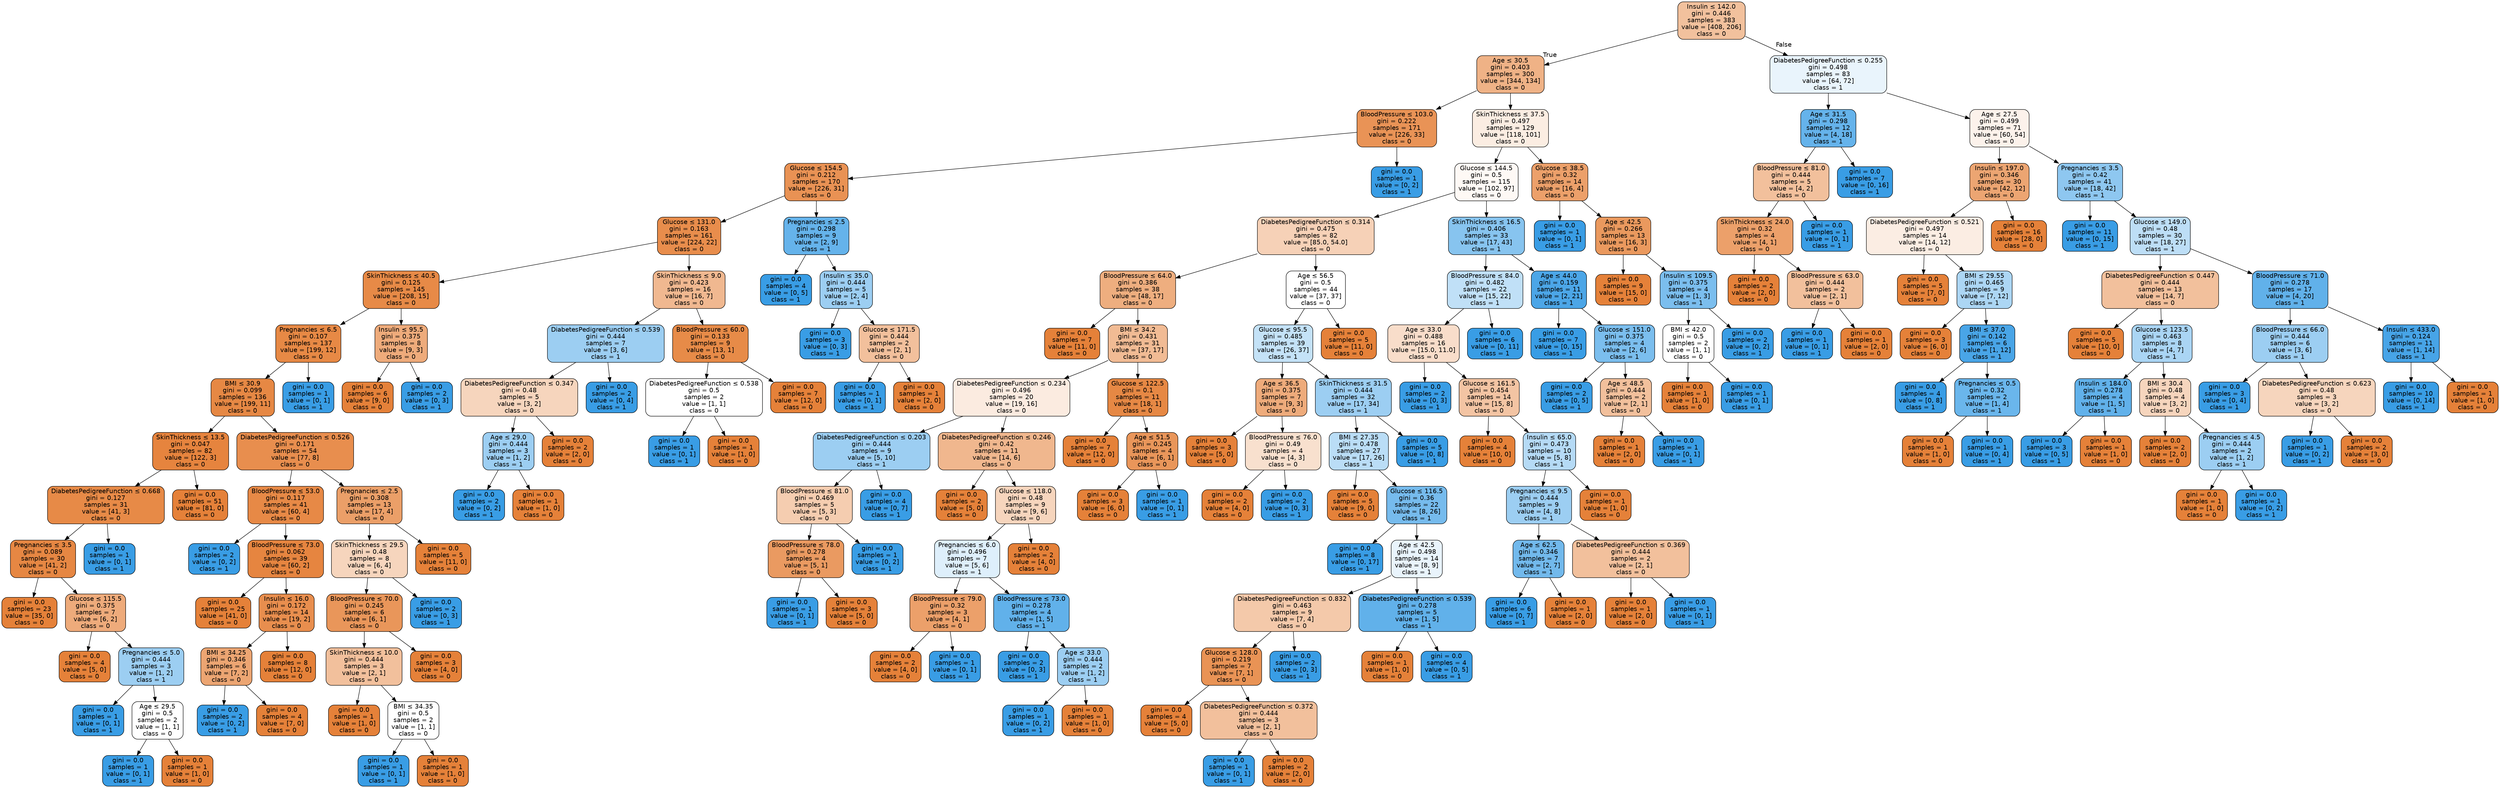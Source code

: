 digraph Tree {
node [shape=box, style="filled, rounded", color="black", fontname="helvetica"] ;
edge [fontname="helvetica"] ;
0 [label=<Insulin &le; 142.0<br/>gini = 0.446<br/>samples = 383<br/>value = [408, 206]<br/>class = 0>, fillcolor="#f2c19d"] ;
1 [label=<Age &le; 30.5<br/>gini = 0.403<br/>samples = 300<br/>value = [344, 134]<br/>class = 0>, fillcolor="#efb286"] ;
0 -> 1 [labeldistance=2.5, labelangle=45, headlabel="True"] ;
2 [label=<BloodPressure &le; 103.0<br/>gini = 0.222<br/>samples = 171<br/>value = [226, 33]<br/>class = 0>, fillcolor="#e99356"] ;
1 -> 2 ;
3 [label=<Glucose &le; 154.5<br/>gini = 0.212<br/>samples = 170<br/>value = [226, 31]<br/>class = 0>, fillcolor="#e99254"] ;
2 -> 3 ;
4 [label=<Glucose &le; 131.0<br/>gini = 0.163<br/>samples = 161<br/>value = [224, 22]<br/>class = 0>, fillcolor="#e88d4c"] ;
3 -> 4 ;
5 [label=<SkinThickness &le; 40.5<br/>gini = 0.125<br/>samples = 145<br/>value = [208, 15]<br/>class = 0>, fillcolor="#e78a47"] ;
4 -> 5 ;
6 [label=<Pregnancies &le; 6.5<br/>gini = 0.107<br/>samples = 137<br/>value = [199, 12]<br/>class = 0>, fillcolor="#e78945"] ;
5 -> 6 ;
7 [label=<BMI &le; 30.9<br/>gini = 0.099<br/>samples = 136<br/>value = [199, 11]<br/>class = 0>, fillcolor="#e68844"] ;
6 -> 7 ;
8 [label=<SkinThickness &le; 13.5<br/>gini = 0.047<br/>samples = 82<br/>value = [122, 3]<br/>class = 0>, fillcolor="#e6843e"] ;
7 -> 8 ;
9 [label=<DiabetesPedigreeFunction &le; 0.668<br/>gini = 0.127<br/>samples = 31<br/>value = [41, 3]<br/>class = 0>, fillcolor="#e78a47"] ;
8 -> 9 ;
10 [label=<Pregnancies &le; 3.5<br/>gini = 0.089<br/>samples = 30<br/>value = [41, 2]<br/>class = 0>, fillcolor="#e68743"] ;
9 -> 10 ;
11 [label=<gini = 0.0<br/>samples = 23<br/>value = [35, 0]<br/>class = 0>, fillcolor="#e58139"] ;
10 -> 11 ;
12 [label=<Glucose &le; 115.5<br/>gini = 0.375<br/>samples = 7<br/>value = [6, 2]<br/>class = 0>, fillcolor="#eeab7b"] ;
10 -> 12 ;
13 [label=<gini = 0.0<br/>samples = 4<br/>value = [5, 0]<br/>class = 0>, fillcolor="#e58139"] ;
12 -> 13 ;
14 [label=<Pregnancies &le; 5.0<br/>gini = 0.444<br/>samples = 3<br/>value = [1, 2]<br/>class = 1>, fillcolor="#9ccef2"] ;
12 -> 14 ;
15 [label=<gini = 0.0<br/>samples = 1<br/>value = [0, 1]<br/>class = 1>, fillcolor="#399de5"] ;
14 -> 15 ;
16 [label=<Age &le; 29.5<br/>gini = 0.5<br/>samples = 2<br/>value = [1, 1]<br/>class = 0>, fillcolor="#ffffff"] ;
14 -> 16 ;
17 [label=<gini = 0.0<br/>samples = 1<br/>value = [0, 1]<br/>class = 1>, fillcolor="#399de5"] ;
16 -> 17 ;
18 [label=<gini = 0.0<br/>samples = 1<br/>value = [1, 0]<br/>class = 0>, fillcolor="#e58139"] ;
16 -> 18 ;
19 [label=<gini = 0.0<br/>samples = 1<br/>value = [0, 1]<br/>class = 1>, fillcolor="#399de5"] ;
9 -> 19 ;
20 [label=<gini = 0.0<br/>samples = 51<br/>value = [81, 0]<br/>class = 0>, fillcolor="#e58139"] ;
8 -> 20 ;
21 [label=<DiabetesPedigreeFunction &le; 0.526<br/>gini = 0.171<br/>samples = 54<br/>value = [77, 8]<br/>class = 0>, fillcolor="#e88e4e"] ;
7 -> 21 ;
22 [label=<BloodPressure &le; 53.0<br/>gini = 0.117<br/>samples = 41<br/>value = [60, 4]<br/>class = 0>, fillcolor="#e78946"] ;
21 -> 22 ;
23 [label=<gini = 0.0<br/>samples = 2<br/>value = [0, 2]<br/>class = 1>, fillcolor="#399de5"] ;
22 -> 23 ;
24 [label=<BloodPressure &le; 73.0<br/>gini = 0.062<br/>samples = 39<br/>value = [60, 2]<br/>class = 0>, fillcolor="#e68540"] ;
22 -> 24 ;
25 [label=<gini = 0.0<br/>samples = 25<br/>value = [41, 0]<br/>class = 0>, fillcolor="#e58139"] ;
24 -> 25 ;
26 [label=<Insulin &le; 16.0<br/>gini = 0.172<br/>samples = 14<br/>value = [19, 2]<br/>class = 0>, fillcolor="#e88e4e"] ;
24 -> 26 ;
27 [label=<BMI &le; 34.25<br/>gini = 0.346<br/>samples = 6<br/>value = [7, 2]<br/>class = 0>, fillcolor="#eca572"] ;
26 -> 27 ;
28 [label=<gini = 0.0<br/>samples = 2<br/>value = [0, 2]<br/>class = 1>, fillcolor="#399de5"] ;
27 -> 28 ;
29 [label=<gini = 0.0<br/>samples = 4<br/>value = [7, 0]<br/>class = 0>, fillcolor="#e58139"] ;
27 -> 29 ;
30 [label=<gini = 0.0<br/>samples = 8<br/>value = [12, 0]<br/>class = 0>, fillcolor="#e58139"] ;
26 -> 30 ;
31 [label=<Pregnancies &le; 2.5<br/>gini = 0.308<br/>samples = 13<br/>value = [17, 4]<br/>class = 0>, fillcolor="#eb9f68"] ;
21 -> 31 ;
32 [label=<SkinThickness &le; 29.5<br/>gini = 0.48<br/>samples = 8<br/>value = [6, 4]<br/>class = 0>, fillcolor="#f6d5bd"] ;
31 -> 32 ;
33 [label=<BloodPressure &le; 70.0<br/>gini = 0.245<br/>samples = 6<br/>value = [6, 1]<br/>class = 0>, fillcolor="#e9965a"] ;
32 -> 33 ;
34 [label=<SkinThickness &le; 10.0<br/>gini = 0.444<br/>samples = 3<br/>value = [2, 1]<br/>class = 0>, fillcolor="#f2c09c"] ;
33 -> 34 ;
35 [label=<gini = 0.0<br/>samples = 1<br/>value = [1, 0]<br/>class = 0>, fillcolor="#e58139"] ;
34 -> 35 ;
36 [label=<BMI &le; 34.35<br/>gini = 0.5<br/>samples = 2<br/>value = [1, 1]<br/>class = 0>, fillcolor="#ffffff"] ;
34 -> 36 ;
37 [label=<gini = 0.0<br/>samples = 1<br/>value = [0, 1]<br/>class = 1>, fillcolor="#399de5"] ;
36 -> 37 ;
38 [label=<gini = 0.0<br/>samples = 1<br/>value = [1, 0]<br/>class = 0>, fillcolor="#e58139"] ;
36 -> 38 ;
39 [label=<gini = 0.0<br/>samples = 3<br/>value = [4, 0]<br/>class = 0>, fillcolor="#e58139"] ;
33 -> 39 ;
40 [label=<gini = 0.0<br/>samples = 2<br/>value = [0, 3]<br/>class = 1>, fillcolor="#399de5"] ;
32 -> 40 ;
41 [label=<gini = 0.0<br/>samples = 5<br/>value = [11, 0]<br/>class = 0>, fillcolor="#e58139"] ;
31 -> 41 ;
42 [label=<gini = 0.0<br/>samples = 1<br/>value = [0, 1]<br/>class = 1>, fillcolor="#399de5"] ;
6 -> 42 ;
43 [label=<Insulin &le; 95.5<br/>gini = 0.375<br/>samples = 8<br/>value = [9, 3]<br/>class = 0>, fillcolor="#eeab7b"] ;
5 -> 43 ;
44 [label=<gini = 0.0<br/>samples = 6<br/>value = [9, 0]<br/>class = 0>, fillcolor="#e58139"] ;
43 -> 44 ;
45 [label=<gini = 0.0<br/>samples = 2<br/>value = [0, 3]<br/>class = 1>, fillcolor="#399de5"] ;
43 -> 45 ;
46 [label=<SkinThickness &le; 9.0<br/>gini = 0.423<br/>samples = 16<br/>value = [16, 7]<br/>class = 0>, fillcolor="#f0b890"] ;
4 -> 46 ;
47 [label=<DiabetesPedigreeFunction &le; 0.539<br/>gini = 0.444<br/>samples = 7<br/>value = [3, 6]<br/>class = 1>, fillcolor="#9ccef2"] ;
46 -> 47 ;
48 [label=<DiabetesPedigreeFunction &le; 0.347<br/>gini = 0.48<br/>samples = 5<br/>value = [3, 2]<br/>class = 0>, fillcolor="#f6d5bd"] ;
47 -> 48 ;
49 [label=<Age &le; 29.0<br/>gini = 0.444<br/>samples = 3<br/>value = [1, 2]<br/>class = 1>, fillcolor="#9ccef2"] ;
48 -> 49 ;
50 [label=<gini = 0.0<br/>samples = 2<br/>value = [0, 2]<br/>class = 1>, fillcolor="#399de5"] ;
49 -> 50 ;
51 [label=<gini = 0.0<br/>samples = 1<br/>value = [1, 0]<br/>class = 0>, fillcolor="#e58139"] ;
49 -> 51 ;
52 [label=<gini = 0.0<br/>samples = 2<br/>value = [2, 0]<br/>class = 0>, fillcolor="#e58139"] ;
48 -> 52 ;
53 [label=<gini = 0.0<br/>samples = 2<br/>value = [0, 4]<br/>class = 1>, fillcolor="#399de5"] ;
47 -> 53 ;
54 [label=<BloodPressure &le; 60.0<br/>gini = 0.133<br/>samples = 9<br/>value = [13, 1]<br/>class = 0>, fillcolor="#e78b48"] ;
46 -> 54 ;
55 [label=<DiabetesPedigreeFunction &le; 0.538<br/>gini = 0.5<br/>samples = 2<br/>value = [1, 1]<br/>class = 0>, fillcolor="#ffffff"] ;
54 -> 55 ;
56 [label=<gini = 0.0<br/>samples = 1<br/>value = [0, 1]<br/>class = 1>, fillcolor="#399de5"] ;
55 -> 56 ;
57 [label=<gini = 0.0<br/>samples = 1<br/>value = [1, 0]<br/>class = 0>, fillcolor="#e58139"] ;
55 -> 57 ;
58 [label=<gini = 0.0<br/>samples = 7<br/>value = [12, 0]<br/>class = 0>, fillcolor="#e58139"] ;
54 -> 58 ;
59 [label=<Pregnancies &le; 2.5<br/>gini = 0.298<br/>samples = 9<br/>value = [2, 9]<br/>class = 1>, fillcolor="#65b3eb"] ;
3 -> 59 ;
60 [label=<gini = 0.0<br/>samples = 4<br/>value = [0, 5]<br/>class = 1>, fillcolor="#399de5"] ;
59 -> 60 ;
61 [label=<Insulin &le; 35.0<br/>gini = 0.444<br/>samples = 5<br/>value = [2, 4]<br/>class = 1>, fillcolor="#9ccef2"] ;
59 -> 61 ;
62 [label=<gini = 0.0<br/>samples = 3<br/>value = [0, 3]<br/>class = 1>, fillcolor="#399de5"] ;
61 -> 62 ;
63 [label=<Glucose &le; 171.5<br/>gini = 0.444<br/>samples = 2<br/>value = [2, 1]<br/>class = 0>, fillcolor="#f2c09c"] ;
61 -> 63 ;
64 [label=<gini = 0.0<br/>samples = 1<br/>value = [0, 1]<br/>class = 1>, fillcolor="#399de5"] ;
63 -> 64 ;
65 [label=<gini = 0.0<br/>samples = 1<br/>value = [2, 0]<br/>class = 0>, fillcolor="#e58139"] ;
63 -> 65 ;
66 [label=<gini = 0.0<br/>samples = 1<br/>value = [0, 2]<br/>class = 1>, fillcolor="#399de5"] ;
2 -> 66 ;
67 [label=<SkinThickness &le; 37.5<br/>gini = 0.497<br/>samples = 129<br/>value = [118, 101]<br/>class = 0>, fillcolor="#fbede2"] ;
1 -> 67 ;
68 [label=<Glucose &le; 144.5<br/>gini = 0.5<br/>samples = 115<br/>value = [102, 97]<br/>class = 0>, fillcolor="#fef9f5"] ;
67 -> 68 ;
69 [label=<DiabetesPedigreeFunction &le; 0.314<br/>gini = 0.475<br/>samples = 82<br/>value = [85.0, 54.0]<br/>class = 0>, fillcolor="#f6d1b7"] ;
68 -> 69 ;
70 [label=<BloodPressure &le; 64.0<br/>gini = 0.386<br/>samples = 38<br/>value = [48, 17]<br/>class = 0>, fillcolor="#eeae7f"] ;
69 -> 70 ;
71 [label=<gini = 0.0<br/>samples = 7<br/>value = [11, 0]<br/>class = 0>, fillcolor="#e58139"] ;
70 -> 71 ;
72 [label=<BMI &le; 34.2<br/>gini = 0.431<br/>samples = 31<br/>value = [37, 17]<br/>class = 0>, fillcolor="#f1bb94"] ;
70 -> 72 ;
73 [label=<DiabetesPedigreeFunction &le; 0.234<br/>gini = 0.496<br/>samples = 20<br/>value = [19, 16]<br/>class = 0>, fillcolor="#fbebe0"] ;
72 -> 73 ;
74 [label=<DiabetesPedigreeFunction &le; 0.203<br/>gini = 0.444<br/>samples = 9<br/>value = [5, 10]<br/>class = 1>, fillcolor="#9ccef2"] ;
73 -> 74 ;
75 [label=<BloodPressure &le; 81.0<br/>gini = 0.469<br/>samples = 5<br/>value = [5, 3]<br/>class = 0>, fillcolor="#f5cdb0"] ;
74 -> 75 ;
76 [label=<BloodPressure &le; 78.0<br/>gini = 0.278<br/>samples = 4<br/>value = [5, 1]<br/>class = 0>, fillcolor="#ea9a61"] ;
75 -> 76 ;
77 [label=<gini = 0.0<br/>samples = 1<br/>value = [0, 1]<br/>class = 1>, fillcolor="#399de5"] ;
76 -> 77 ;
78 [label=<gini = 0.0<br/>samples = 3<br/>value = [5, 0]<br/>class = 0>, fillcolor="#e58139"] ;
76 -> 78 ;
79 [label=<gini = 0.0<br/>samples = 1<br/>value = [0, 2]<br/>class = 1>, fillcolor="#399de5"] ;
75 -> 79 ;
80 [label=<gini = 0.0<br/>samples = 4<br/>value = [0, 7]<br/>class = 1>, fillcolor="#399de5"] ;
74 -> 80 ;
81 [label=<DiabetesPedigreeFunction &le; 0.246<br/>gini = 0.42<br/>samples = 11<br/>value = [14, 6]<br/>class = 0>, fillcolor="#f0b78e"] ;
73 -> 81 ;
82 [label=<gini = 0.0<br/>samples = 2<br/>value = [5, 0]<br/>class = 0>, fillcolor="#e58139"] ;
81 -> 82 ;
83 [label=<Glucose &le; 118.0<br/>gini = 0.48<br/>samples = 9<br/>value = [9, 6]<br/>class = 0>, fillcolor="#f6d5bd"] ;
81 -> 83 ;
84 [label=<Pregnancies &le; 6.0<br/>gini = 0.496<br/>samples = 7<br/>value = [5, 6]<br/>class = 1>, fillcolor="#deeffb"] ;
83 -> 84 ;
85 [label=<BloodPressure &le; 79.0<br/>gini = 0.32<br/>samples = 3<br/>value = [4, 1]<br/>class = 0>, fillcolor="#eca06a"] ;
84 -> 85 ;
86 [label=<gini = 0.0<br/>samples = 2<br/>value = [4, 0]<br/>class = 0>, fillcolor="#e58139"] ;
85 -> 86 ;
87 [label=<gini = 0.0<br/>samples = 1<br/>value = [0, 1]<br/>class = 1>, fillcolor="#399de5"] ;
85 -> 87 ;
88 [label=<BloodPressure &le; 73.0<br/>gini = 0.278<br/>samples = 4<br/>value = [1, 5]<br/>class = 1>, fillcolor="#61b1ea"] ;
84 -> 88 ;
89 [label=<gini = 0.0<br/>samples = 2<br/>value = [0, 3]<br/>class = 1>, fillcolor="#399de5"] ;
88 -> 89 ;
90 [label=<Age &le; 33.0<br/>gini = 0.444<br/>samples = 2<br/>value = [1, 2]<br/>class = 1>, fillcolor="#9ccef2"] ;
88 -> 90 ;
91 [label=<gini = 0.0<br/>samples = 1<br/>value = [0, 2]<br/>class = 1>, fillcolor="#399de5"] ;
90 -> 91 ;
92 [label=<gini = 0.0<br/>samples = 1<br/>value = [1, 0]<br/>class = 0>, fillcolor="#e58139"] ;
90 -> 92 ;
93 [label=<gini = 0.0<br/>samples = 2<br/>value = [4, 0]<br/>class = 0>, fillcolor="#e58139"] ;
83 -> 93 ;
94 [label=<Glucose &le; 122.5<br/>gini = 0.1<br/>samples = 11<br/>value = [18, 1]<br/>class = 0>, fillcolor="#e68844"] ;
72 -> 94 ;
95 [label=<gini = 0.0<br/>samples = 7<br/>value = [12, 0]<br/>class = 0>, fillcolor="#e58139"] ;
94 -> 95 ;
96 [label=<Age &le; 51.5<br/>gini = 0.245<br/>samples = 4<br/>value = [6, 1]<br/>class = 0>, fillcolor="#e9965a"] ;
94 -> 96 ;
97 [label=<gini = 0.0<br/>samples = 3<br/>value = [6, 0]<br/>class = 0>, fillcolor="#e58139"] ;
96 -> 97 ;
98 [label=<gini = 0.0<br/>samples = 1<br/>value = [0, 1]<br/>class = 1>, fillcolor="#399de5"] ;
96 -> 98 ;
99 [label=<Age &le; 56.5<br/>gini = 0.5<br/>samples = 44<br/>value = [37, 37]<br/>class = 0>, fillcolor="#ffffff"] ;
69 -> 99 ;
100 [label=<Glucose &le; 95.5<br/>gini = 0.485<br/>samples = 39<br/>value = [26, 37]<br/>class = 1>, fillcolor="#c4e2f7"] ;
99 -> 100 ;
101 [label=<Age &le; 36.5<br/>gini = 0.375<br/>samples = 7<br/>value = [9, 3]<br/>class = 0>, fillcolor="#eeab7b"] ;
100 -> 101 ;
102 [label=<gini = 0.0<br/>samples = 3<br/>value = [5, 0]<br/>class = 0>, fillcolor="#e58139"] ;
101 -> 102 ;
103 [label=<BloodPressure &le; 76.0<br/>gini = 0.49<br/>samples = 4<br/>value = [4, 3]<br/>class = 0>, fillcolor="#f8e0ce"] ;
101 -> 103 ;
104 [label=<gini = 0.0<br/>samples = 2<br/>value = [4, 0]<br/>class = 0>, fillcolor="#e58139"] ;
103 -> 104 ;
105 [label=<gini = 0.0<br/>samples = 2<br/>value = [0, 3]<br/>class = 1>, fillcolor="#399de5"] ;
103 -> 105 ;
106 [label=<SkinThickness &le; 31.5<br/>gini = 0.444<br/>samples = 32<br/>value = [17, 34]<br/>class = 1>, fillcolor="#9ccef2"] ;
100 -> 106 ;
107 [label=<BMI &le; 27.35<br/>gini = 0.478<br/>samples = 27<br/>value = [17, 26]<br/>class = 1>, fillcolor="#baddf6"] ;
106 -> 107 ;
108 [label=<gini = 0.0<br/>samples = 5<br/>value = [9, 0]<br/>class = 0>, fillcolor="#e58139"] ;
107 -> 108 ;
109 [label=<Glucose &le; 116.5<br/>gini = 0.36<br/>samples = 22<br/>value = [8, 26]<br/>class = 1>, fillcolor="#76bbed"] ;
107 -> 109 ;
110 [label=<gini = 0.0<br/>samples = 8<br/>value = [0, 17]<br/>class = 1>, fillcolor="#399de5"] ;
109 -> 110 ;
111 [label=<Age &le; 42.5<br/>gini = 0.498<br/>samples = 14<br/>value = [8, 9]<br/>class = 1>, fillcolor="#e9f4fc"] ;
109 -> 111 ;
112 [label=<DiabetesPedigreeFunction &le; 0.832<br/>gini = 0.463<br/>samples = 9<br/>value = [7, 4]<br/>class = 0>, fillcolor="#f4c9aa"] ;
111 -> 112 ;
113 [label=<Glucose &le; 128.0<br/>gini = 0.219<br/>samples = 7<br/>value = [7, 1]<br/>class = 0>, fillcolor="#e99355"] ;
112 -> 113 ;
114 [label=<gini = 0.0<br/>samples = 4<br/>value = [5, 0]<br/>class = 0>, fillcolor="#e58139"] ;
113 -> 114 ;
115 [label=<DiabetesPedigreeFunction &le; 0.372<br/>gini = 0.444<br/>samples = 3<br/>value = [2, 1]<br/>class = 0>, fillcolor="#f2c09c"] ;
113 -> 115 ;
116 [label=<gini = 0.0<br/>samples = 1<br/>value = [0, 1]<br/>class = 1>, fillcolor="#399de5"] ;
115 -> 116 ;
117 [label=<gini = 0.0<br/>samples = 2<br/>value = [2, 0]<br/>class = 0>, fillcolor="#e58139"] ;
115 -> 117 ;
118 [label=<gini = 0.0<br/>samples = 2<br/>value = [0, 3]<br/>class = 1>, fillcolor="#399de5"] ;
112 -> 118 ;
119 [label=<DiabetesPedigreeFunction &le; 0.539<br/>gini = 0.278<br/>samples = 5<br/>value = [1, 5]<br/>class = 1>, fillcolor="#61b1ea"] ;
111 -> 119 ;
120 [label=<gini = 0.0<br/>samples = 1<br/>value = [1, 0]<br/>class = 0>, fillcolor="#e58139"] ;
119 -> 120 ;
121 [label=<gini = 0.0<br/>samples = 4<br/>value = [0, 5]<br/>class = 1>, fillcolor="#399de5"] ;
119 -> 121 ;
122 [label=<gini = 0.0<br/>samples = 5<br/>value = [0, 8]<br/>class = 1>, fillcolor="#399de5"] ;
106 -> 122 ;
123 [label=<gini = 0.0<br/>samples = 5<br/>value = [11, 0]<br/>class = 0>, fillcolor="#e58139"] ;
99 -> 123 ;
124 [label=<SkinThickness &le; 16.5<br/>gini = 0.406<br/>samples = 33<br/>value = [17, 43]<br/>class = 1>, fillcolor="#87c4ef"] ;
68 -> 124 ;
125 [label=<BloodPressure &le; 84.0<br/>gini = 0.482<br/>samples = 22<br/>value = [15, 22]<br/>class = 1>, fillcolor="#c0e0f7"] ;
124 -> 125 ;
126 [label=<Age &le; 33.0<br/>gini = 0.488<br/>samples = 16<br/>value = [15.0, 11.0]<br/>class = 0>, fillcolor="#f8ddca"] ;
125 -> 126 ;
127 [label=<gini = 0.0<br/>samples = 2<br/>value = [0, 3]<br/>class = 1>, fillcolor="#399de5"] ;
126 -> 127 ;
128 [label=<Glucose &le; 161.5<br/>gini = 0.454<br/>samples = 14<br/>value = [15, 8]<br/>class = 0>, fillcolor="#f3c4a3"] ;
126 -> 128 ;
129 [label=<gini = 0.0<br/>samples = 4<br/>value = [10, 0]<br/>class = 0>, fillcolor="#e58139"] ;
128 -> 129 ;
130 [label=<Insulin &le; 65.0<br/>gini = 0.473<br/>samples = 10<br/>value = [5, 8]<br/>class = 1>, fillcolor="#b5daf5"] ;
128 -> 130 ;
131 [label=<Pregnancies &le; 9.5<br/>gini = 0.444<br/>samples = 9<br/>value = [4, 8]<br/>class = 1>, fillcolor="#9ccef2"] ;
130 -> 131 ;
132 [label=<Age &le; 62.5<br/>gini = 0.346<br/>samples = 7<br/>value = [2, 7]<br/>class = 1>, fillcolor="#72b9ec"] ;
131 -> 132 ;
133 [label=<gini = 0.0<br/>samples = 6<br/>value = [0, 7]<br/>class = 1>, fillcolor="#399de5"] ;
132 -> 133 ;
134 [label=<gini = 0.0<br/>samples = 1<br/>value = [2, 0]<br/>class = 0>, fillcolor="#e58139"] ;
132 -> 134 ;
135 [label=<DiabetesPedigreeFunction &le; 0.369<br/>gini = 0.444<br/>samples = 2<br/>value = [2, 1]<br/>class = 0>, fillcolor="#f2c09c"] ;
131 -> 135 ;
136 [label=<gini = 0.0<br/>samples = 1<br/>value = [2, 0]<br/>class = 0>, fillcolor="#e58139"] ;
135 -> 136 ;
137 [label=<gini = 0.0<br/>samples = 1<br/>value = [0, 1]<br/>class = 1>, fillcolor="#399de5"] ;
135 -> 137 ;
138 [label=<gini = 0.0<br/>samples = 1<br/>value = [1, 0]<br/>class = 0>, fillcolor="#e58139"] ;
130 -> 138 ;
139 [label=<gini = 0.0<br/>samples = 6<br/>value = [0, 11]<br/>class = 1>, fillcolor="#399de5"] ;
125 -> 139 ;
140 [label=<Age &le; 44.0<br/>gini = 0.159<br/>samples = 11<br/>value = [2, 21]<br/>class = 1>, fillcolor="#4ca6e7"] ;
124 -> 140 ;
141 [label=<gini = 0.0<br/>samples = 7<br/>value = [0, 15]<br/>class = 1>, fillcolor="#399de5"] ;
140 -> 141 ;
142 [label=<Glucose &le; 151.0<br/>gini = 0.375<br/>samples = 4<br/>value = [2, 6]<br/>class = 1>, fillcolor="#7bbeee"] ;
140 -> 142 ;
143 [label=<gini = 0.0<br/>samples = 2<br/>value = [0, 5]<br/>class = 1>, fillcolor="#399de5"] ;
142 -> 143 ;
144 [label=<Age &le; 48.5<br/>gini = 0.444<br/>samples = 2<br/>value = [2, 1]<br/>class = 0>, fillcolor="#f2c09c"] ;
142 -> 144 ;
145 [label=<gini = 0.0<br/>samples = 1<br/>value = [2, 0]<br/>class = 0>, fillcolor="#e58139"] ;
144 -> 145 ;
146 [label=<gini = 0.0<br/>samples = 1<br/>value = [0, 1]<br/>class = 1>, fillcolor="#399de5"] ;
144 -> 146 ;
147 [label=<Glucose &le; 38.5<br/>gini = 0.32<br/>samples = 14<br/>value = [16, 4]<br/>class = 0>, fillcolor="#eca06a"] ;
67 -> 147 ;
148 [label=<gini = 0.0<br/>samples = 1<br/>value = [0, 1]<br/>class = 1>, fillcolor="#399de5"] ;
147 -> 148 ;
149 [label=<Age &le; 42.5<br/>gini = 0.266<br/>samples = 13<br/>value = [16, 3]<br/>class = 0>, fillcolor="#ea995e"] ;
147 -> 149 ;
150 [label=<gini = 0.0<br/>samples = 9<br/>value = [15, 0]<br/>class = 0>, fillcolor="#e58139"] ;
149 -> 150 ;
151 [label=<Insulin &le; 109.5<br/>gini = 0.375<br/>samples = 4<br/>value = [1, 3]<br/>class = 1>, fillcolor="#7bbeee"] ;
149 -> 151 ;
152 [label=<BMI &le; 42.0<br/>gini = 0.5<br/>samples = 2<br/>value = [1, 1]<br/>class = 0>, fillcolor="#ffffff"] ;
151 -> 152 ;
153 [label=<gini = 0.0<br/>samples = 1<br/>value = [1, 0]<br/>class = 0>, fillcolor="#e58139"] ;
152 -> 153 ;
154 [label=<gini = 0.0<br/>samples = 1<br/>value = [0, 1]<br/>class = 1>, fillcolor="#399de5"] ;
152 -> 154 ;
155 [label=<gini = 0.0<br/>samples = 2<br/>value = [0, 2]<br/>class = 1>, fillcolor="#399de5"] ;
151 -> 155 ;
156 [label=<DiabetesPedigreeFunction &le; 0.255<br/>gini = 0.498<br/>samples = 83<br/>value = [64, 72]<br/>class = 1>, fillcolor="#e9f4fc"] ;
0 -> 156 [labeldistance=2.5, labelangle=-45, headlabel="False"] ;
157 [label=<Age &le; 31.5<br/>gini = 0.298<br/>samples = 12<br/>value = [4, 18]<br/>class = 1>, fillcolor="#65b3eb"] ;
156 -> 157 ;
158 [label=<BloodPressure &le; 81.0<br/>gini = 0.444<br/>samples = 5<br/>value = [4, 2]<br/>class = 0>, fillcolor="#f2c09c"] ;
157 -> 158 ;
159 [label=<SkinThickness &le; 24.0<br/>gini = 0.32<br/>samples = 4<br/>value = [4, 1]<br/>class = 0>, fillcolor="#eca06a"] ;
158 -> 159 ;
160 [label=<gini = 0.0<br/>samples = 2<br/>value = [2, 0]<br/>class = 0>, fillcolor="#e58139"] ;
159 -> 160 ;
161 [label=<BloodPressure &le; 63.0<br/>gini = 0.444<br/>samples = 2<br/>value = [2, 1]<br/>class = 0>, fillcolor="#f2c09c"] ;
159 -> 161 ;
162 [label=<gini = 0.0<br/>samples = 1<br/>value = [0, 1]<br/>class = 1>, fillcolor="#399de5"] ;
161 -> 162 ;
163 [label=<gini = 0.0<br/>samples = 1<br/>value = [2, 0]<br/>class = 0>, fillcolor="#e58139"] ;
161 -> 163 ;
164 [label=<gini = 0.0<br/>samples = 1<br/>value = [0, 1]<br/>class = 1>, fillcolor="#399de5"] ;
158 -> 164 ;
165 [label=<gini = 0.0<br/>samples = 7<br/>value = [0, 16]<br/>class = 1>, fillcolor="#399de5"] ;
157 -> 165 ;
166 [label=<Age &le; 27.5<br/>gini = 0.499<br/>samples = 71<br/>value = [60, 54]<br/>class = 0>, fillcolor="#fcf2eb"] ;
156 -> 166 ;
167 [label=<Insulin &le; 197.0<br/>gini = 0.346<br/>samples = 30<br/>value = [42, 12]<br/>class = 0>, fillcolor="#eca572"] ;
166 -> 167 ;
168 [label=<DiabetesPedigreeFunction &le; 0.521<br/>gini = 0.497<br/>samples = 14<br/>value = [14, 12]<br/>class = 0>, fillcolor="#fbede3"] ;
167 -> 168 ;
169 [label=<gini = 0.0<br/>samples = 5<br/>value = [7, 0]<br/>class = 0>, fillcolor="#e58139"] ;
168 -> 169 ;
170 [label=<BMI &le; 29.55<br/>gini = 0.465<br/>samples = 9<br/>value = [7, 12]<br/>class = 1>, fillcolor="#acd6f4"] ;
168 -> 170 ;
171 [label=<gini = 0.0<br/>samples = 3<br/>value = [6, 0]<br/>class = 0>, fillcolor="#e58139"] ;
170 -> 171 ;
172 [label=<BMI &le; 37.0<br/>gini = 0.142<br/>samples = 6<br/>value = [1, 12]<br/>class = 1>, fillcolor="#49a5e7"] ;
170 -> 172 ;
173 [label=<gini = 0.0<br/>samples = 4<br/>value = [0, 8]<br/>class = 1>, fillcolor="#399de5"] ;
172 -> 173 ;
174 [label=<Pregnancies &le; 0.5<br/>gini = 0.32<br/>samples = 2<br/>value = [1, 4]<br/>class = 1>, fillcolor="#6ab6ec"] ;
172 -> 174 ;
175 [label=<gini = 0.0<br/>samples = 1<br/>value = [1, 0]<br/>class = 0>, fillcolor="#e58139"] ;
174 -> 175 ;
176 [label=<gini = 0.0<br/>samples = 1<br/>value = [0, 4]<br/>class = 1>, fillcolor="#399de5"] ;
174 -> 176 ;
177 [label=<gini = 0.0<br/>samples = 16<br/>value = [28, 0]<br/>class = 0>, fillcolor="#e58139"] ;
167 -> 177 ;
178 [label=<Pregnancies &le; 3.5<br/>gini = 0.42<br/>samples = 41<br/>value = [18, 42]<br/>class = 1>, fillcolor="#8ec7f0"] ;
166 -> 178 ;
179 [label=<gini = 0.0<br/>samples = 11<br/>value = [0, 15]<br/>class = 1>, fillcolor="#399de5"] ;
178 -> 179 ;
180 [label=<Glucose &le; 149.0<br/>gini = 0.48<br/>samples = 30<br/>value = [18, 27]<br/>class = 1>, fillcolor="#bddef6"] ;
178 -> 180 ;
181 [label=<DiabetesPedigreeFunction &le; 0.447<br/>gini = 0.444<br/>samples = 13<br/>value = [14, 7]<br/>class = 0>, fillcolor="#f2c09c"] ;
180 -> 181 ;
182 [label=<gini = 0.0<br/>samples = 5<br/>value = [10, 0]<br/>class = 0>, fillcolor="#e58139"] ;
181 -> 182 ;
183 [label=<Glucose &le; 123.5<br/>gini = 0.463<br/>samples = 8<br/>value = [4, 7]<br/>class = 1>, fillcolor="#aad5f4"] ;
181 -> 183 ;
184 [label=<Insulin &le; 184.0<br/>gini = 0.278<br/>samples = 4<br/>value = [1, 5]<br/>class = 1>, fillcolor="#61b1ea"] ;
183 -> 184 ;
185 [label=<gini = 0.0<br/>samples = 3<br/>value = [0, 5]<br/>class = 1>, fillcolor="#399de5"] ;
184 -> 185 ;
186 [label=<gini = 0.0<br/>samples = 1<br/>value = [1, 0]<br/>class = 0>, fillcolor="#e58139"] ;
184 -> 186 ;
187 [label=<BMI &le; 30.4<br/>gini = 0.48<br/>samples = 4<br/>value = [3, 2]<br/>class = 0>, fillcolor="#f6d5bd"] ;
183 -> 187 ;
188 [label=<gini = 0.0<br/>samples = 2<br/>value = [2, 0]<br/>class = 0>, fillcolor="#e58139"] ;
187 -> 188 ;
189 [label=<Pregnancies &le; 4.5<br/>gini = 0.444<br/>samples = 2<br/>value = [1, 2]<br/>class = 1>, fillcolor="#9ccef2"] ;
187 -> 189 ;
190 [label=<gini = 0.0<br/>samples = 1<br/>value = [1, 0]<br/>class = 0>, fillcolor="#e58139"] ;
189 -> 190 ;
191 [label=<gini = 0.0<br/>samples = 1<br/>value = [0, 2]<br/>class = 1>, fillcolor="#399de5"] ;
189 -> 191 ;
192 [label=<BloodPressure &le; 71.0<br/>gini = 0.278<br/>samples = 17<br/>value = [4, 20]<br/>class = 1>, fillcolor="#61b1ea"] ;
180 -> 192 ;
193 [label=<BloodPressure &le; 66.0<br/>gini = 0.444<br/>samples = 6<br/>value = [3, 6]<br/>class = 1>, fillcolor="#9ccef2"] ;
192 -> 193 ;
194 [label=<gini = 0.0<br/>samples = 3<br/>value = [0, 4]<br/>class = 1>, fillcolor="#399de5"] ;
193 -> 194 ;
195 [label=<DiabetesPedigreeFunction &le; 0.623<br/>gini = 0.48<br/>samples = 3<br/>value = [3, 2]<br/>class = 0>, fillcolor="#f6d5bd"] ;
193 -> 195 ;
196 [label=<gini = 0.0<br/>samples = 1<br/>value = [0, 2]<br/>class = 1>, fillcolor="#399de5"] ;
195 -> 196 ;
197 [label=<gini = 0.0<br/>samples = 2<br/>value = [3, 0]<br/>class = 0>, fillcolor="#e58139"] ;
195 -> 197 ;
198 [label=<Insulin &le; 433.0<br/>gini = 0.124<br/>samples = 11<br/>value = [1, 14]<br/>class = 1>, fillcolor="#47a4e7"] ;
192 -> 198 ;
199 [label=<gini = 0.0<br/>samples = 10<br/>value = [0, 14]<br/>class = 1>, fillcolor="#399de5"] ;
198 -> 199 ;
200 [label=<gini = 0.0<br/>samples = 1<br/>value = [1, 0]<br/>class = 0>, fillcolor="#e58139"] ;
198 -> 200 ;
}
